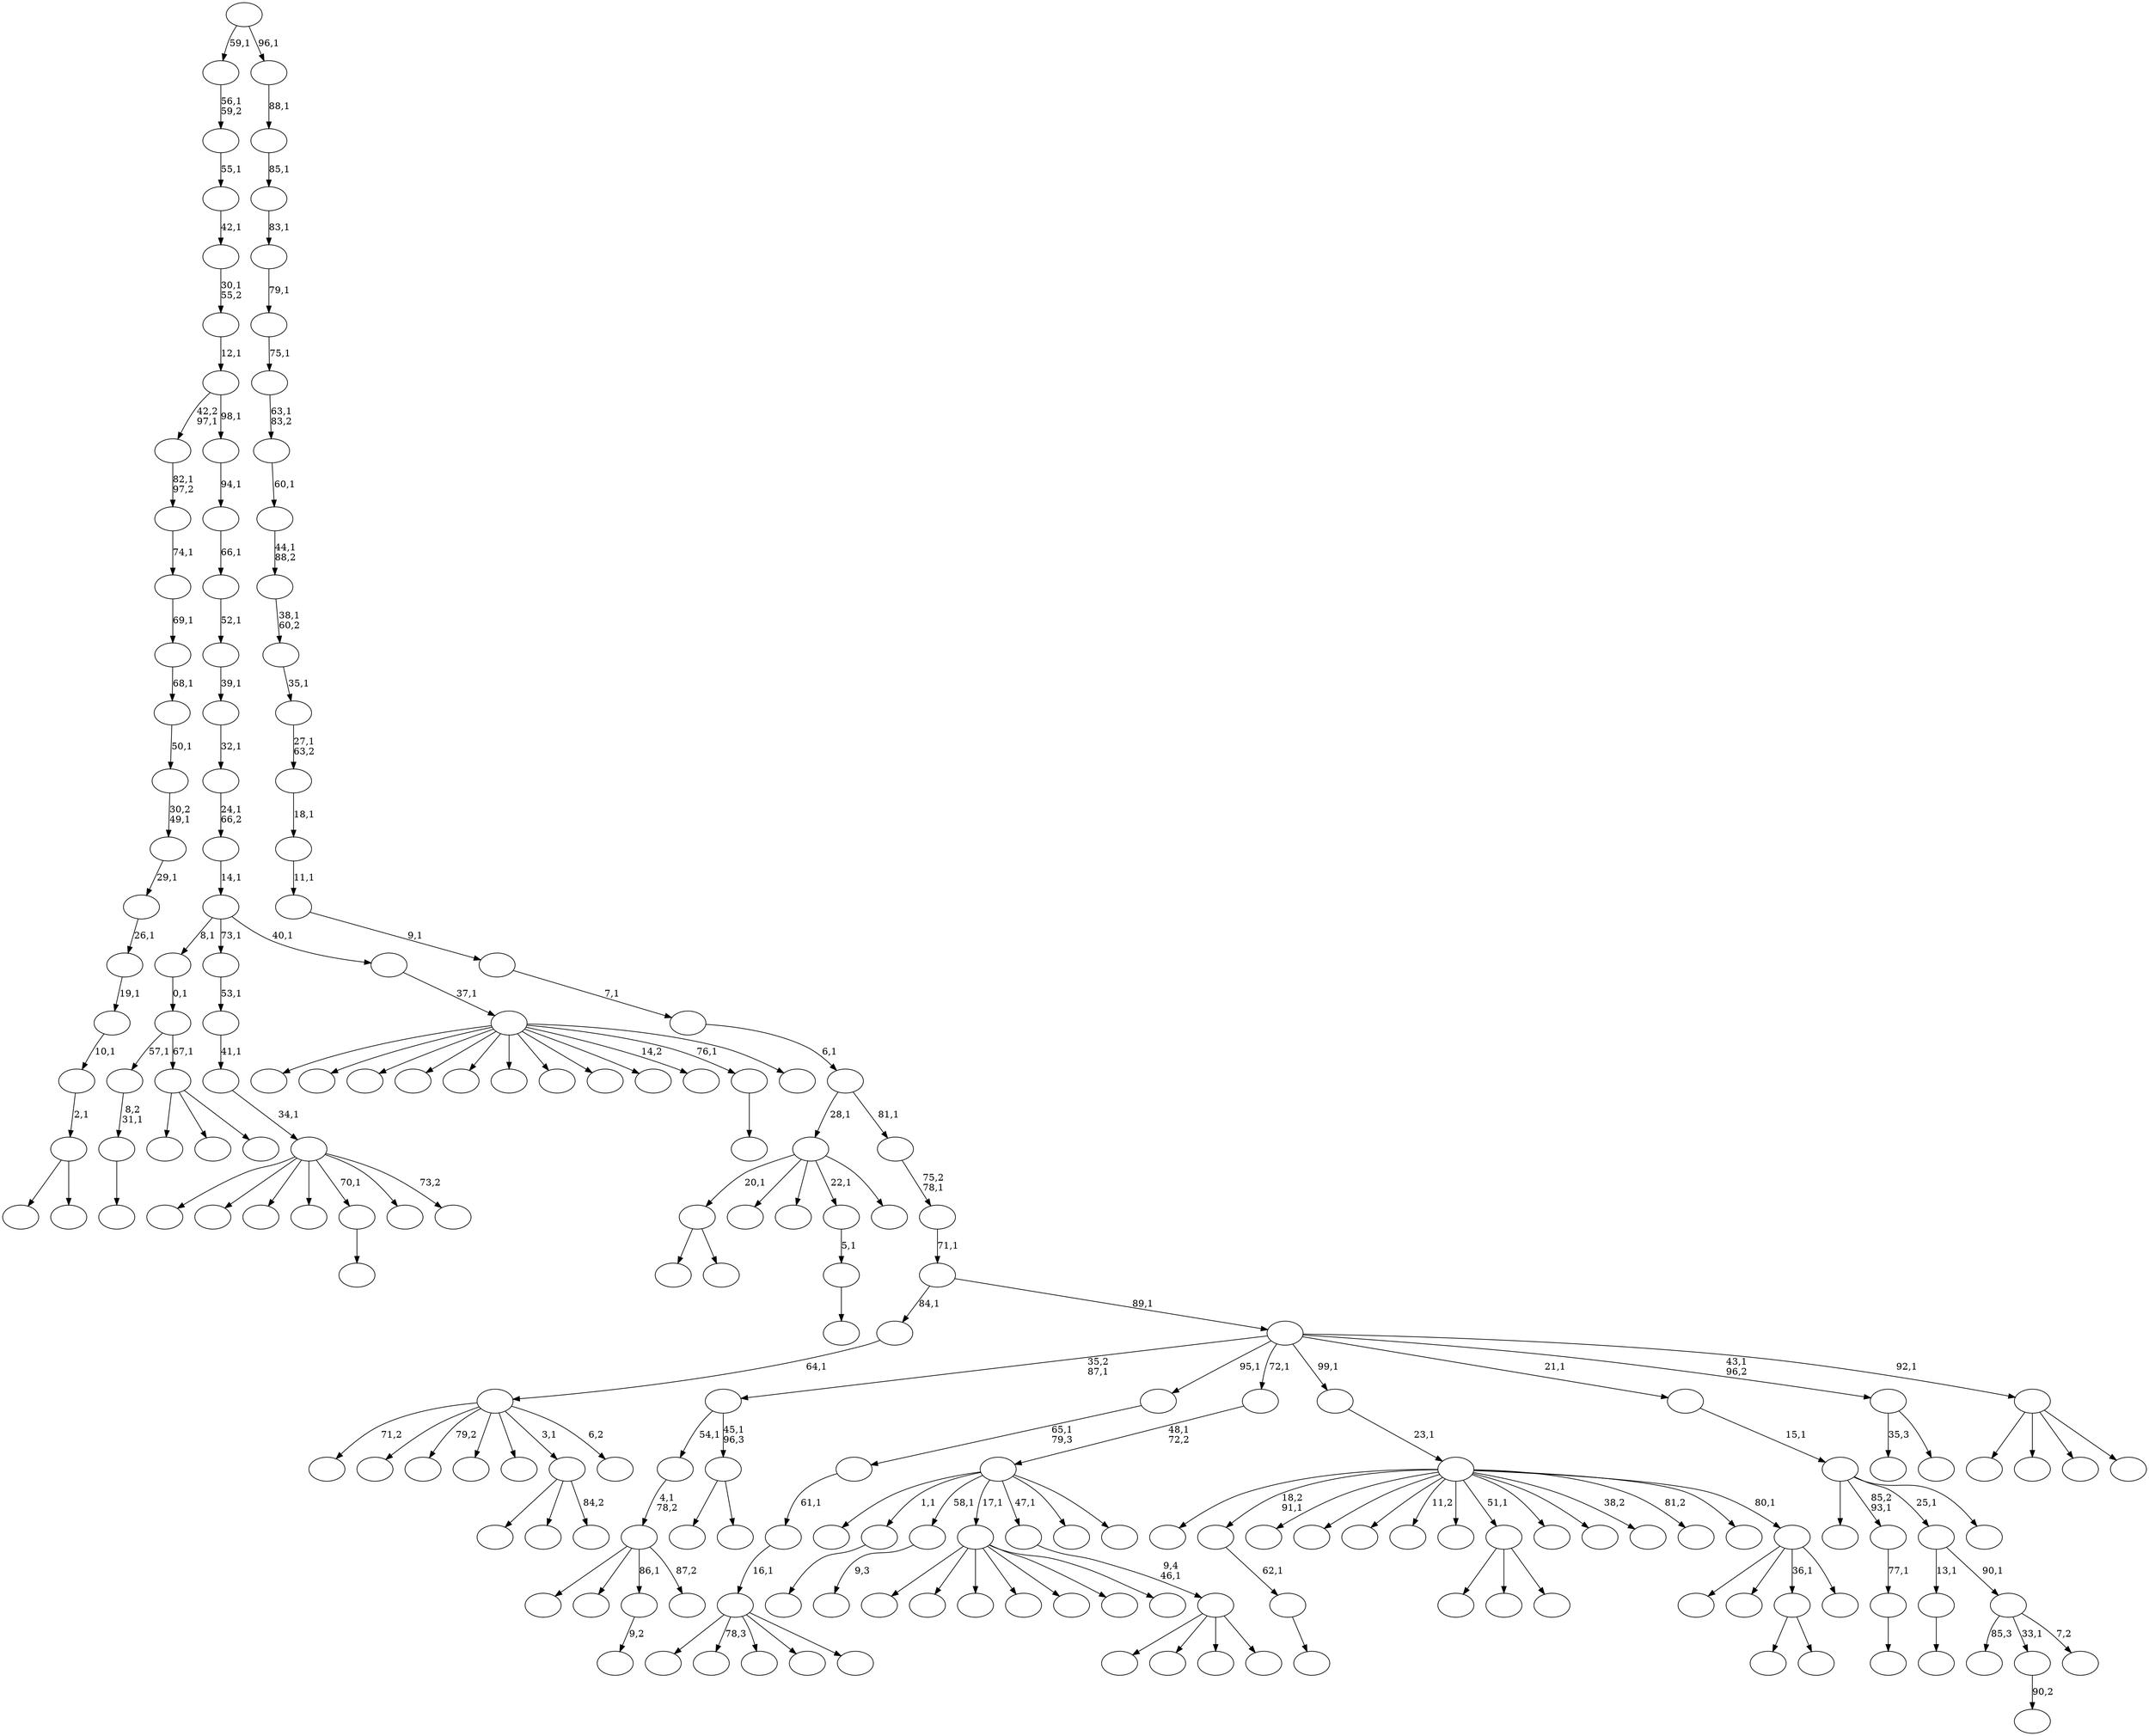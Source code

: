 digraph T {
	200 [label=""]
	199 [label=""]
	198 [label=""]
	197 [label=""]
	196 [label=""]
	195 [label=""]
	194 [label=""]
	193 [label=""]
	192 [label=""]
	191 [label=""]
	190 [label=""]
	189 [label=""]
	188 [label=""]
	187 [label=""]
	186 [label=""]
	185 [label=""]
	184 [label=""]
	183 [label=""]
	182 [label=""]
	181 [label=""]
	180 [label=""]
	179 [label=""]
	178 [label=""]
	177 [label=""]
	176 [label=""]
	175 [label=""]
	174 [label=""]
	173 [label=""]
	172 [label=""]
	171 [label=""]
	170 [label=""]
	169 [label=""]
	168 [label=""]
	167 [label=""]
	166 [label=""]
	165 [label=""]
	164 [label=""]
	163 [label=""]
	162 [label=""]
	161 [label=""]
	160 [label=""]
	159 [label=""]
	158 [label=""]
	157 [label=""]
	156 [label=""]
	155 [label=""]
	154 [label=""]
	153 [label=""]
	152 [label=""]
	151 [label=""]
	150 [label=""]
	149 [label=""]
	148 [label=""]
	147 [label=""]
	146 [label=""]
	145 [label=""]
	144 [label=""]
	143 [label=""]
	142 [label=""]
	141 [label=""]
	140 [label=""]
	139 [label=""]
	138 [label=""]
	137 [label=""]
	136 [label=""]
	135 [label=""]
	134 [label=""]
	133 [label=""]
	132 [label=""]
	131 [label=""]
	130 [label=""]
	129 [label=""]
	128 [label=""]
	127 [label=""]
	126 [label=""]
	125 [label=""]
	124 [label=""]
	123 [label=""]
	122 [label=""]
	121 [label=""]
	120 [label=""]
	119 [label=""]
	118 [label=""]
	117 [label=""]
	116 [label=""]
	115 [label=""]
	114 [label=""]
	113 [label=""]
	112 [label=""]
	111 [label=""]
	110 [label=""]
	109 [label=""]
	108 [label=""]
	107 [label=""]
	106 [label=""]
	105 [label=""]
	104 [label=""]
	103 [label=""]
	102 [label=""]
	101 [label=""]
	100 [label=""]
	99 [label=""]
	98 [label=""]
	97 [label=""]
	96 [label=""]
	95 [label=""]
	94 [label=""]
	93 [label=""]
	92 [label=""]
	91 [label=""]
	90 [label=""]
	89 [label=""]
	88 [label=""]
	87 [label=""]
	86 [label=""]
	85 [label=""]
	84 [label=""]
	83 [label=""]
	82 [label=""]
	81 [label=""]
	80 [label=""]
	79 [label=""]
	78 [label=""]
	77 [label=""]
	76 [label=""]
	75 [label=""]
	74 [label=""]
	73 [label=""]
	72 [label=""]
	71 [label=""]
	70 [label=""]
	69 [label=""]
	68 [label=""]
	67 [label=""]
	66 [label=""]
	65 [label=""]
	64 [label=""]
	63 [label=""]
	62 [label=""]
	61 [label=""]
	60 [label=""]
	59 [label=""]
	58 [label=""]
	57 [label=""]
	56 [label=""]
	55 [label=""]
	54 [label=""]
	53 [label=""]
	52 [label=""]
	51 [label=""]
	50 [label=""]
	49 [label=""]
	48 [label=""]
	47 [label=""]
	46 [label=""]
	45 [label=""]
	44 [label=""]
	43 [label=""]
	42 [label=""]
	41 [label=""]
	40 [label=""]
	39 [label=""]
	38 [label=""]
	37 [label=""]
	36 [label=""]
	35 [label=""]
	34 [label=""]
	33 [label=""]
	32 [label=""]
	31 [label=""]
	30 [label=""]
	29 [label=""]
	28 [label=""]
	27 [label=""]
	26 [label=""]
	25 [label=""]
	24 [label=""]
	23 [label=""]
	22 [label=""]
	21 [label=""]
	20 [label=""]
	19 [label=""]
	18 [label=""]
	17 [label=""]
	16 [label=""]
	15 [label=""]
	14 [label=""]
	13 [label=""]
	12 [label=""]
	11 [label=""]
	10 [label=""]
	9 [label=""]
	8 [label=""]
	7 [label=""]
	6 [label=""]
	5 [label=""]
	4 [label=""]
	3 [label=""]
	2 [label=""]
	1 [label=""]
	0 [label=""]
	195 -> 196 [label=""]
	194 -> 195 [label="8,2\n31,1"]
	180 -> 181 [label="9,2"]
	176 -> 178 [label=""]
	176 -> 177 [label=""]
	171 -> 172 [label=""]
	170 -> 171 [label="77,1"]
	167 -> 168 [label=""]
	166 -> 167 [label="62,1"]
	161 -> 192 [label=""]
	161 -> 162 [label=""]
	160 -> 161 [label="2,1"]
	159 -> 160 [label="10,1"]
	158 -> 159 [label="19,1"]
	157 -> 158 [label="26,1"]
	156 -> 157 [label="29,1"]
	155 -> 156 [label="30,2\n49,1"]
	154 -> 155 [label="50,1"]
	153 -> 154 [label="68,1"]
	152 -> 153 [label="69,1"]
	151 -> 152 [label="74,1"]
	150 -> 151 [label="82,1\n97,2"]
	146 -> 147 [label=""]
	142 -> 143 [label="90,2"]
	139 -> 140 [label="9,3"]
	129 -> 130 [label=""]
	128 -> 129 [label="5,1"]
	124 -> 198 [label=""]
	124 -> 197 [label=""]
	124 -> 180 [label="86,1"]
	124 -> 125 [label="87,2"]
	123 -> 124 [label="4,1\n78,2"]
	117 -> 176 [label="20,1"]
	117 -> 163 [label=""]
	117 -> 137 [label=""]
	117 -> 128 [label="22,1"]
	117 -> 118 [label=""]
	111 -> 112 [label=""]
	108 -> 186 [label=""]
	108 -> 126 [label=""]
	108 -> 109 [label=""]
	104 -> 105 [label=""]
	97 -> 193 [label=""]
	97 -> 119 [label=""]
	97 -> 98 [label=""]
	96 -> 194 [label="57,1"]
	96 -> 97 [label="67,1"]
	95 -> 96 [label="0,1"]
	92 -> 175 [label=""]
	92 -> 169 [label=""]
	92 -> 136 [label=""]
	92 -> 131 [label=""]
	92 -> 121 [label=""]
	92 -> 115 [label=""]
	92 -> 93 [label=""]
	88 -> 144 [label=""]
	88 -> 99 [label=""]
	88 -> 90 [label=""]
	88 -> 89 [label=""]
	87 -> 88 [label="9,4\n46,1"]
	82 -> 188 [label=""]
	82 -> 83 [label=""]
	81 -> 123 [label="54,1"]
	81 -> 82 [label="45,1\n96,3"]
	77 -> 199 [label=""]
	77 -> 149 [label="78,3"]
	77 -> 134 [label=""]
	77 -> 110 [label=""]
	77 -> 78 [label=""]
	76 -> 77 [label="16,1"]
	75 -> 76 [label="61,1"]
	74 -> 75 [label="65,1\n79,3"]
	72 -> 189 [label=""]
	72 -> 73 [label=""]
	67 -> 68 [label=""]
	65 -> 122 [label=""]
	65 -> 85 [label=""]
	65 -> 66 [label="84,2"]
	62 -> 200 [label=""]
	62 -> 191 [label=""]
	62 -> 190 [label=""]
	62 -> 141 [label=""]
	62 -> 111 [label="70,1"]
	62 -> 79 [label=""]
	62 -> 63 [label="73,2"]
	61 -> 62 [label="34,1"]
	60 -> 61 [label="41,1"]
	59 -> 60 [label="53,1"]
	57 -> 174 [label=""]
	57 -> 173 [label=""]
	57 -> 165 [label=""]
	57 -> 148 [label=""]
	57 -> 138 [label=""]
	57 -> 106 [label=""]
	57 -> 103 [label=""]
	57 -> 102 [label=""]
	57 -> 100 [label=""]
	57 -> 70 [label="14,2"]
	57 -> 67 [label="76,1"]
	57 -> 58 [label=""]
	56 -> 57 [label="37,1"]
	55 -> 95 [label="8,1"]
	55 -> 59 [label="73,1"]
	55 -> 56 [label="40,1"]
	54 -> 55 [label="14,1"]
	53 -> 54 [label="24,1\n66,2"]
	52 -> 53 [label="32,1"]
	51 -> 52 [label="39,1"]
	50 -> 51 [label="52,1"]
	49 -> 50 [label="66,1"]
	48 -> 49 [label="94,1"]
	47 -> 150 [label="42,2\n97,1"]
	47 -> 48 [label="98,1"]
	46 -> 47 [label="12,1"]
	45 -> 46 [label="30,1\n55,2"]
	44 -> 45 [label="42,1"]
	43 -> 44 [label="55,1"]
	42 -> 43 [label="56,1\n59,2"]
	40 -> 164 [label="85,3"]
	40 -> 142 [label="33,1"]
	40 -> 41 [label="7,2"]
	39 -> 104 [label="13,1"]
	39 -> 40 [label="90,1"]
	37 -> 182 [label=""]
	37 -> 146 [label="1,1"]
	37 -> 139 [label="58,1"]
	37 -> 92 [label="17,1"]
	37 -> 87 [label="47,1"]
	37 -> 69 [label=""]
	37 -> 38 [label=""]
	36 -> 37 [label="48,1\n72,2"]
	34 -> 185 [label="71,2"]
	34 -> 183 [label=""]
	34 -> 120 [label="79,2"]
	34 -> 114 [label=""]
	34 -> 101 [label=""]
	34 -> 65 [label="3,1"]
	34 -> 35 [label="6,2"]
	33 -> 34 [label="64,1"]
	31 -> 179 [label=""]
	31 -> 127 [label=""]
	31 -> 72 [label="36,1"]
	31 -> 32 [label=""]
	30 -> 187 [label=""]
	30 -> 166 [label="18,2\n91,1"]
	30 -> 145 [label=""]
	30 -> 135 [label=""]
	30 -> 133 [label=""]
	30 -> 116 [label="11,2"]
	30 -> 113 [label=""]
	30 -> 108 [label="51,1"]
	30 -> 107 [label=""]
	30 -> 94 [label=""]
	30 -> 91 [label="38,2"]
	30 -> 86 [label="81,2"]
	30 -> 80 [label=""]
	30 -> 31 [label="80,1"]
	29 -> 30 [label="23,1"]
	27 -> 184 [label=""]
	27 -> 170 [label="85,2\n93,1"]
	27 -> 39 [label="25,1"]
	27 -> 28 [label=""]
	26 -> 27 [label="15,1"]
	24 -> 64 [label="35,3"]
	24 -> 25 [label=""]
	22 -> 132 [label=""]
	22 -> 84 [label=""]
	22 -> 71 [label=""]
	22 -> 23 [label=""]
	21 -> 81 [label="35,2\n87,1"]
	21 -> 74 [label="95,1"]
	21 -> 36 [label="72,1"]
	21 -> 29 [label="99,1"]
	21 -> 26 [label="21,1"]
	21 -> 24 [label="43,1\n96,2"]
	21 -> 22 [label="92,1"]
	20 -> 33 [label="84,1"]
	20 -> 21 [label="89,1"]
	19 -> 20 [label="71,1"]
	18 -> 19 [label="75,2\n78,1"]
	17 -> 117 [label="28,1"]
	17 -> 18 [label="81,1"]
	16 -> 17 [label="6,1"]
	15 -> 16 [label="7,1"]
	14 -> 15 [label="9,1"]
	13 -> 14 [label="11,1"]
	12 -> 13 [label="18,1"]
	11 -> 12 [label="27,1\n63,2"]
	10 -> 11 [label="35,1"]
	9 -> 10 [label="38,1\n60,2"]
	8 -> 9 [label="44,1\n88,2"]
	7 -> 8 [label="60,1"]
	6 -> 7 [label="63,1\n83,2"]
	5 -> 6 [label="75,1"]
	4 -> 5 [label="79,1"]
	3 -> 4 [label="83,1"]
	2 -> 3 [label="85,1"]
	1 -> 2 [label="88,1"]
	0 -> 42 [label="59,1"]
	0 -> 1 [label="96,1"]
}
